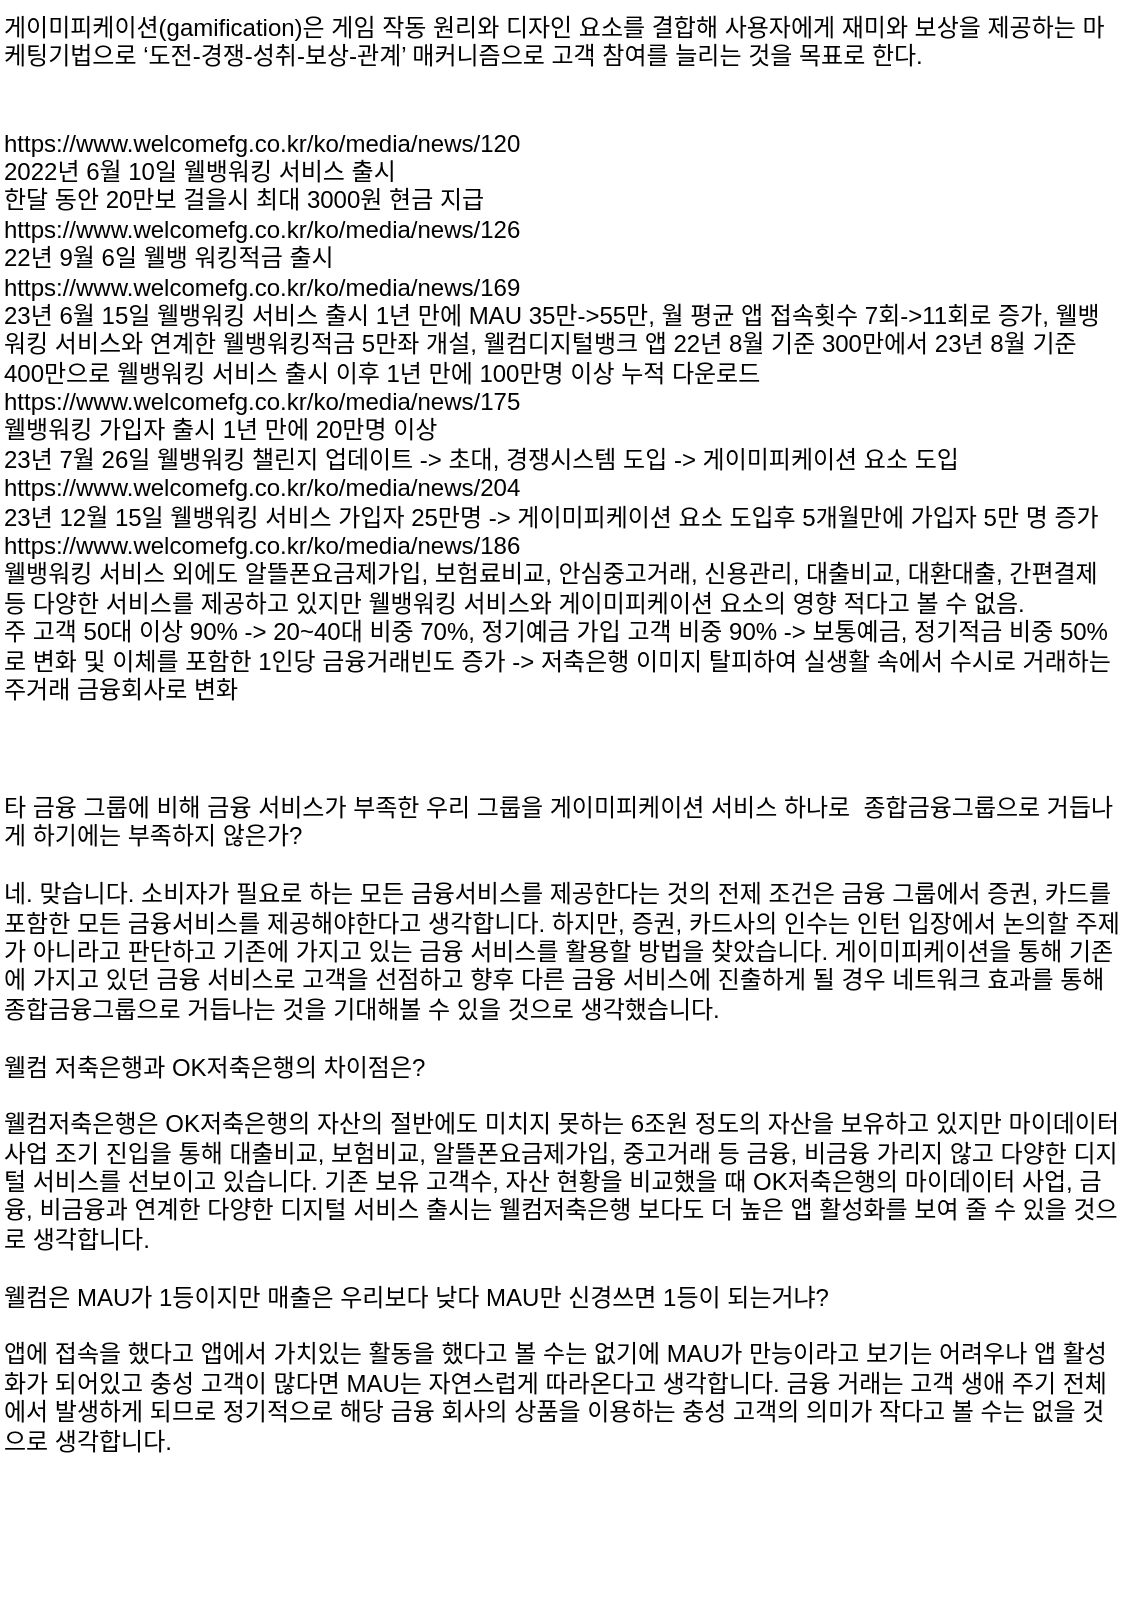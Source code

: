 <mxfile version="22.1.21" type="github">
  <diagram name="페이지-1" id="PXcx_R00YAgb8d3gaZEV">
    <mxGraphModel dx="768" dy="625" grid="1" gridSize="10" guides="1" tooltips="1" connect="1" arrows="1" fold="1" page="1" pageScale="1" pageWidth="827" pageHeight="1169" math="0" shadow="0">
      <root>
        <mxCell id="0" />
        <mxCell id="1" parent="0" />
        <mxCell id="daQ99t87KAzzY0OsEO8N-1" value="게이미피케이션(gamification)은 게임 작동 원리와 디자인 요소를 결합해 사용자에게 재미와 보상을 제공하는 마케팅기법으로 ‘도전-경쟁-성취-보상-관계’ 매커니즘으로 고객 참여를 늘리는 것을 목표로 한다.&#xa;&#xa;&#xa;https://www.welcomefg.co.kr/ko/media/news/120&#xa;2022년 6월 10일 웰뱅워킹 서비스 출시&#xa;한달 동안 20만보 걸을시 최대 3000원 현금 지급&#xa;https://www.welcomefg.co.kr/ko/media/news/126&#xa;22년 9월 6일 웰뱅 워킹적금 출시&#xa;https://www.welcomefg.co.kr/ko/media/news/169&#xa;23년 6월 15일 웰뱅워킹 서비스 출시 1년 만에 MAU 35만-&gt;55만, 월 평균 앱 접속횟수 7회-&gt;11회로 증가, 웰뱅워킹 서비스와 연계한 웰뱅워킹적금 5만좌 개설, 웰컴디지털뱅크 앱 22년 8월 기준 300만에서 23년 8월 기준 400만으로 웰뱅워킹 서비스 출시 이후 1년 만에 100만명 이상 누적 다운로드&#xa;https://www.welcomefg.co.kr/ko/media/news/175&#xa;웰뱅워킹 가입자 출시 1년 만에 20만명 이상&#xa;23년 7월 26일 웰뱅워킹 챌린지 업데이트 -&gt; 초대, 경쟁시스템 도입 -&gt; 게이미피케이션 요소 도입&#xa;https://www.welcomefg.co.kr/ko/media/news/204&#xa;23년 12월 15일 웰뱅워킹 서비스 가입자 25만명 -&gt; 게이미피케이션 요소 도입후 5개월만에 가입자 5만 명 증가&#xa;https://www.welcomefg.co.kr/ko/media/news/186&#xa;웰뱅워킹 서비스 외에도 알뜰폰요금제가입, 보험료비교, 안심중고거래, 신용관리, 대출비교, 대환대출, 간편결제 등 다양한 서비스를 제공하고 있지만 웰뱅워킹 서비스와 게이미피케이션 요소의 영향 적다고 볼 수 없음.&#xa;주 고객 50대 이상 90% -&gt; 20~40대 비중 70%, 정기예금 가입 고객 비중 90% -&gt; 보통예금, 정기적금 비중 50%로 변화 및 이체를 포함한 1인당 금융거래빈도 증가 -&gt; 저축은행 이미지 탈피하여 실생활 속에서 수시로 거래하는 주거래 금융회사로 변화" style="text;whiteSpace=wrap;" parent="1" vertex="1">
          <mxGeometry width="560" height="410" as="geometry" />
        </mxCell>
        <mxCell id="t6ZLu98OkD_Yaa3V7PrF-1" value="타 금융 그룹에 비해 금융 서비스가 부족한 우리 그룹을 게이미피케이션 서비스 하나로  종합금융그룹으로 거듭나게 하기에는 부족하지 않은가?&#xa;&#xa;네. 맞습니다. 소비자가 필요로 하는 모든 금융서비스를 제공한다는 것의 전제 조건은 금융 그룹에서 증권, 카드를 포함한 모든 금융서비스를 제공해야한다고 생각합니다. 하지만, 증권, 카드사의 인수는 인턴 입장에서 논의할 주제가 아니라고 판단하고 기존에 가지고 있는 금융 서비스를 활용할 방법을 찾았습니다. 게이미피케이션을 통해 기존에 가지고 있던 금융 서비스로 고객을 선점하고 향후 다른 금융 서비스에 진출하게 될 경우 네트워크 효과를 통해 종합금융그룹으로 거듭나는 것을 기대해볼 수 있을 것으로 생각했습니다.&#xa;&#xa;웰컴 저축은행과 OK저축은행의 차이점은?&#xa;&#xa;웰컴저축은행은 OK저축은행의 자산의 절반에도 미치지 못하는 6조원 정도의 자산을 보유하고 있지만 마이데이터 사업 조기 진입을 통해 대출비교, 보험비교, 알뜰폰요금제가입, 중고거래 등 금융, 비금융 가리지 않고 다양한 디지털 서비스를 선보이고 있습니다. 기존 보유 고객수, 자산 현황을 비교했을 때 OK저축은행의 마이데이터 사업, 금융, 비금융과 연계한 다양한 디지털 서비스 출시는 웰컴저축은행 보다도 더 높은 앱 활성화를 보여 줄 수 있을 것으로 생각합니다.&#xa;&#xa;웰컴은 MAU가 1등이지만 매출은 우리보다 낮다 MAU만 신경쓰면 1등이 되는거냐?&#xa;&#xa;앱에 접속을 했다고 앱에서 가치있는 활동을 했다고 볼 수는 없기에 MAU가 만능이라고 보기는 어려우나 앱 활성화가 되어있고 충성 고객이 많다면 MAU는 자연스럽게 따라온다고 생각합니다. 금융 거래는 고객 생애 주기 전체에서 발생하게 되므로 정기적으로 해당 금융 회사의 상품을 이용하는 충성 고객의 의미가 작다고 볼 수는 없을 것으로 생각합니다." style="text;whiteSpace=wrap;" vertex="1" parent="1">
          <mxGeometry y="390" width="560" height="410" as="geometry" />
        </mxCell>
      </root>
    </mxGraphModel>
  </diagram>
</mxfile>
